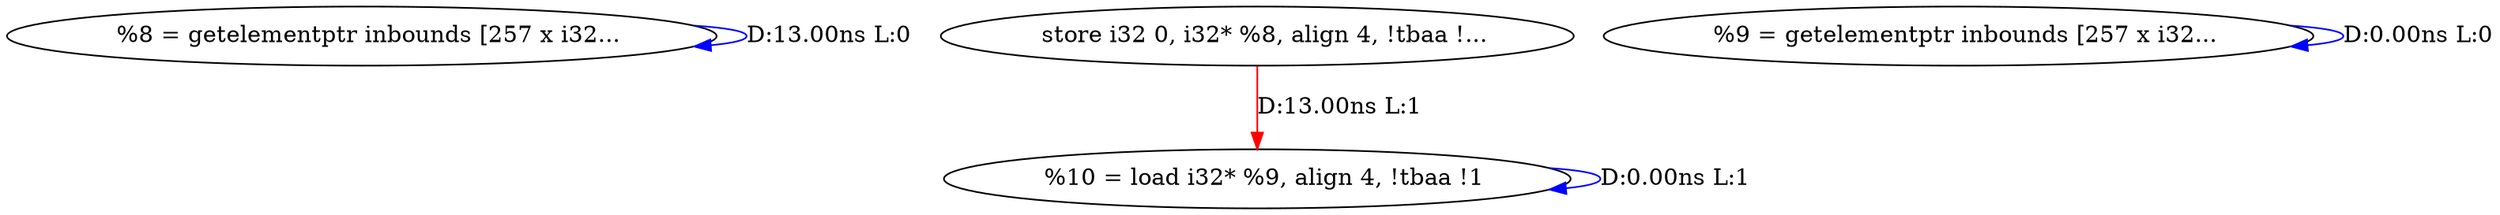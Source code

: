 digraph {
Node0x40fd7b0[label="  %8 = getelementptr inbounds [257 x i32..."];
Node0x40fd7b0 -> Node0x40fd7b0[label="D:13.00ns L:0",color=blue];
Node0x40fdb70[label="  %10 = load i32* %9, align 4, !tbaa !1"];
Node0x40fd8f0[label="  store i32 0, i32* %8, align 4, !tbaa !..."];
Node0x40fd8f0 -> Node0x40fdb70[label="D:13.00ns L:1",color=red];
Node0x40fda30[label="  %9 = getelementptr inbounds [257 x i32..."];
Node0x40fda30 -> Node0x40fda30[label="D:0.00ns L:0",color=blue];
Node0x40fdb70 -> Node0x40fdb70[label="D:0.00ns L:1",color=blue];
}
